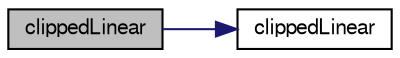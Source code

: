 digraph "clippedLinear"
{
  bgcolor="transparent";
  edge [fontname="FreeSans",fontsize="10",labelfontname="FreeSans",labelfontsize="10"];
  node [fontname="FreeSans",fontsize="10",shape=record];
  rankdir="LR";
  Node3 [label="clippedLinear",height=0.2,width=0.4,color="black", fillcolor="grey75", style="filled", fontcolor="black"];
  Node3 -> Node4 [color="midnightblue",fontsize="10",style="solid",fontname="FreeSans"];
  Node4 [label="clippedLinear",height=0.2,width=0.4,color="black",URL="$a23150.html#aa6545febf6875f9c79683286a80b0822",tooltip="Construct from mesh and cellSizeRatio. "];
}
